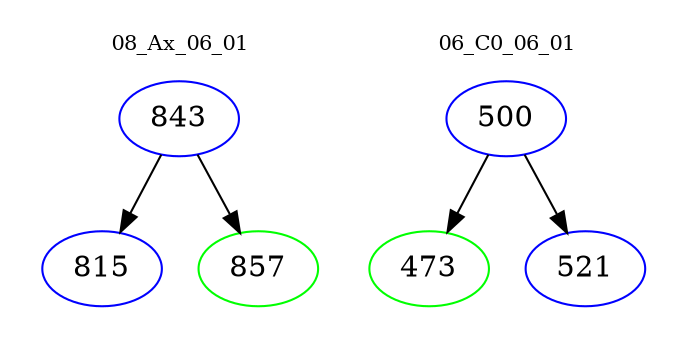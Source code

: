 digraph{
subgraph cluster_0 {
color = white
label = "08_Ax_06_01";
fontsize=10;
T0_843 [label="843", color="blue"]
T0_843 -> T0_815 [color="black"]
T0_815 [label="815", color="blue"]
T0_843 -> T0_857 [color="black"]
T0_857 [label="857", color="green"]
}
subgraph cluster_1 {
color = white
label = "06_C0_06_01";
fontsize=10;
T1_500 [label="500", color="blue"]
T1_500 -> T1_473 [color="black"]
T1_473 [label="473", color="green"]
T1_500 -> T1_521 [color="black"]
T1_521 [label="521", color="blue"]
}
}
